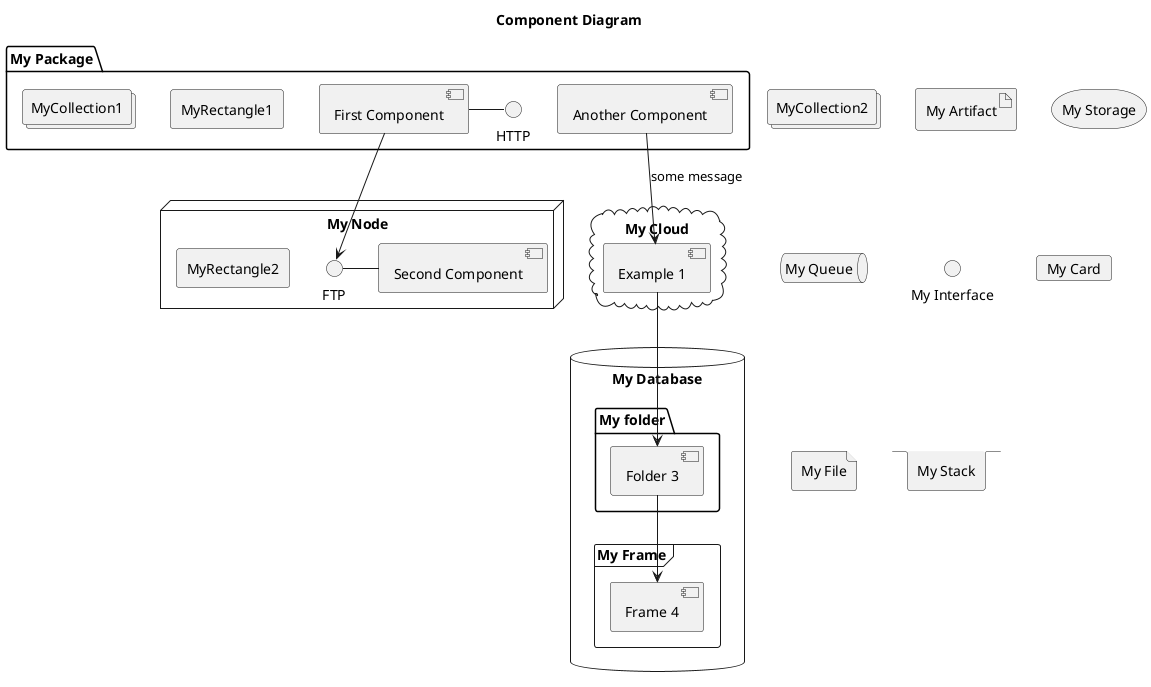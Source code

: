 @startuml

!if %variable_exists("$THEME")
title Component Diagram - $THEME theme
!else
title Component Diagram
!endif

'skinparam BackgroundColor transparent

package "My Package" {
  HTTP - [First Component]
  [Another Component]
  rectangle MyRectangle1
  collections MyCollection1
}
 
node "My Node" {
  FTP - [Second Component]
  [First Component] --> FTP
  rectangle MyRectangle2
} 

cloud "My Cloud" {
  [Example 1]
}

collections MyCollection2

database "My Database" {
  folder "My folder" {
	[Folder 3]
  }
  frame "My Frame" {
	[Frame 4]
  }
}

artifact "My Artifact"
storage "My Storage"
queue "My Queue"
interface "My Interface"
card "My Card"
file "My File"
stack "My Stack"

[Another Component] --> [Example 1]: some message
[Example 1] --> [Folder 3]
[Folder 3] --> [Frame 4]

@enduml